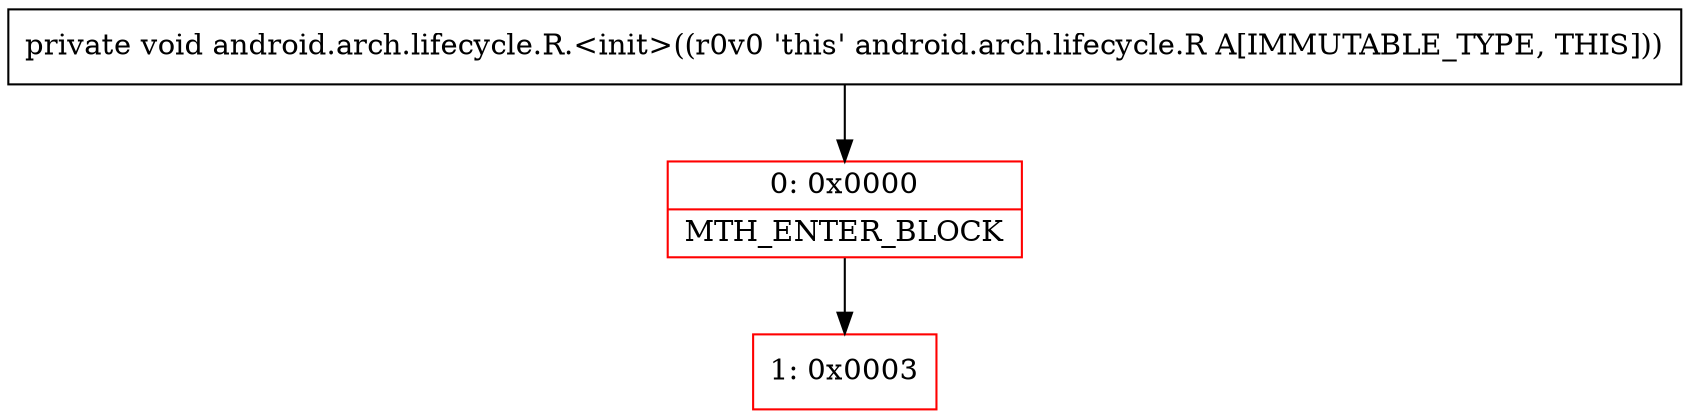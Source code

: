 digraph "CFG forandroid.arch.lifecycle.R.\<init\>()V" {
subgraph cluster_Region_777932436 {
label = "R(0)";
node [shape=record,color=blue];
}
Node_0 [shape=record,color=red,label="{0\:\ 0x0000|MTH_ENTER_BLOCK\l}"];
Node_1 [shape=record,color=red,label="{1\:\ 0x0003}"];
MethodNode[shape=record,label="{private void android.arch.lifecycle.R.\<init\>((r0v0 'this' android.arch.lifecycle.R A[IMMUTABLE_TYPE, THIS])) }"];
MethodNode -> Node_0;
Node_0 -> Node_1;
}


